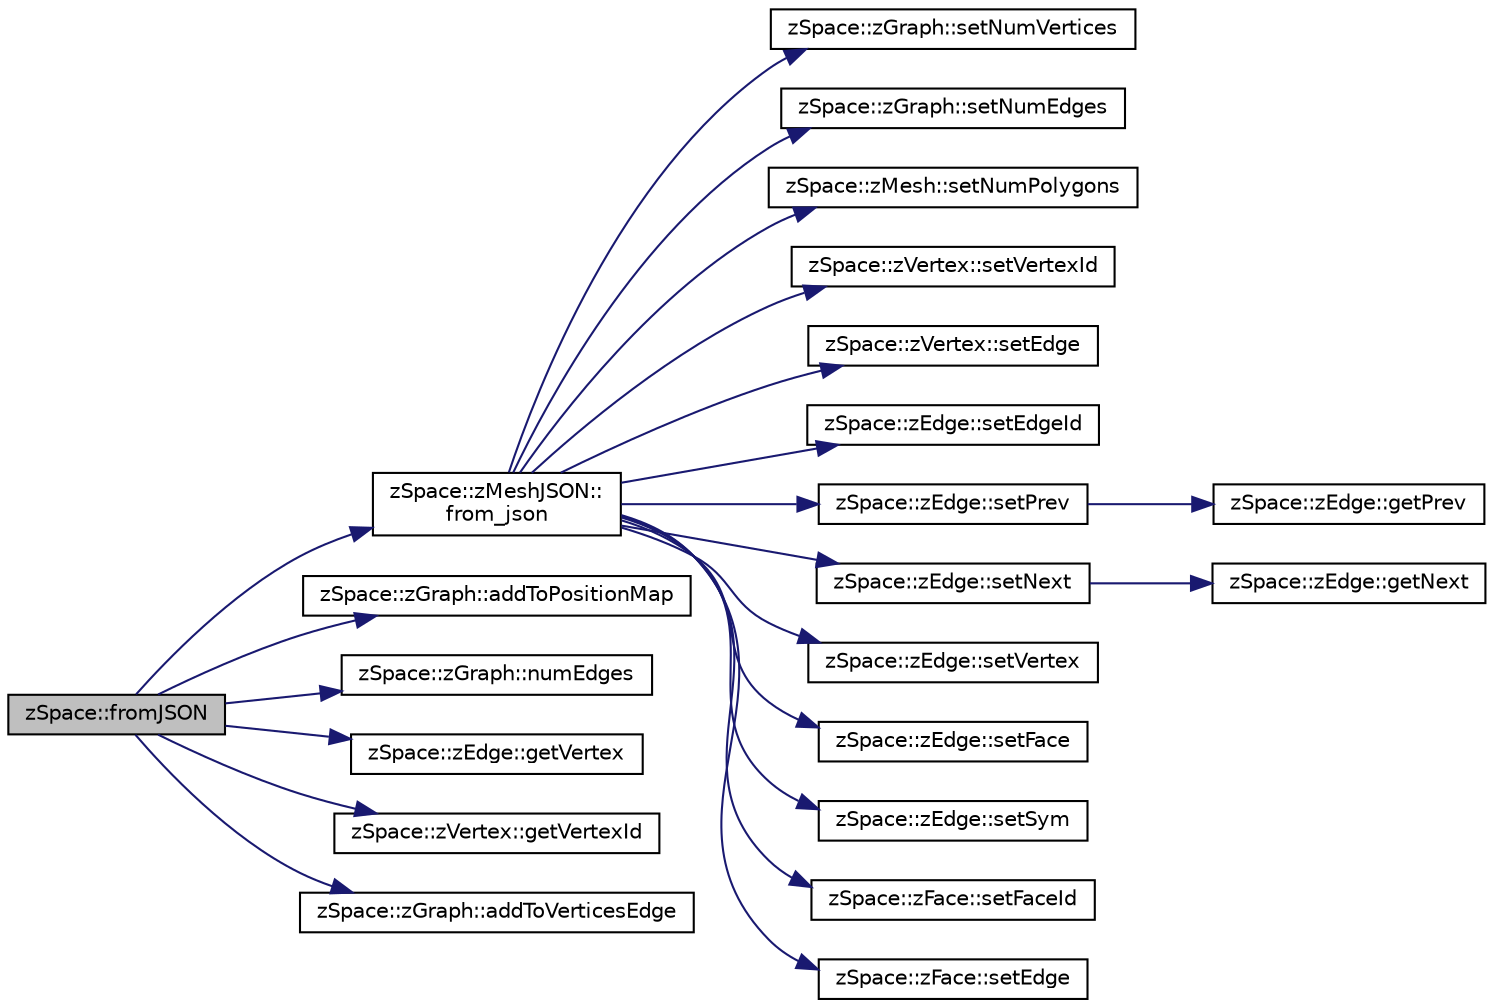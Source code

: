 digraph "zSpace::fromJSON"
{
 // LATEX_PDF_SIZE
  edge [fontname="Helvetica",fontsize="10",labelfontname="Helvetica",labelfontsize="10"];
  node [fontname="Helvetica",fontsize="10",shape=record];
  rankdir="LR";
  Node11 [label="zSpace::fromJSON",height=0.2,width=0.4,color="black", fillcolor="grey75", style="filled", fontcolor="black",tooltip="This method imports zMesh from a JSON file format using JSON Modern Library."];
  Node11 -> Node12 [color="midnightblue",fontsize="10",style="solid",fontname="Helvetica"];
  Node12 [label="zSpace::zMeshJSON::\lfrom_json",height=0.2,width=0.4,color="black", fillcolor="white", style="filled",URL="$classz_space_1_1z_mesh_j_s_o_n.html#a50e0cbaadd094cf4f26179cdf23b9464",tooltip="This method creates the HE data structure from JSON file using JSON Modern Library."];
  Node12 -> Node13 [color="midnightblue",fontsize="10",style="solid",fontname="Helvetica"];
  Node13 [label="zSpace::zGraph::setNumVertices",height=0.2,width=0.4,color="black", fillcolor="white", style="filled",URL="$classz_space_1_1z_graph.html#a6ecdde9a2885d33d3488f3eaea7b98c9",tooltip="This method sets the number of vertices in zGraph the input value."];
  Node12 -> Node14 [color="midnightblue",fontsize="10",style="solid",fontname="Helvetica"];
  Node14 [label="zSpace::zGraph::setNumEdges",height=0.2,width=0.4,color="black", fillcolor="white", style="filled",URL="$classz_space_1_1z_graph.html#a1a3ca39f51ad1224d05c7472164c0ab8",tooltip="This method sets the number of edges in zMesh the input value."];
  Node12 -> Node15 [color="midnightblue",fontsize="10",style="solid",fontname="Helvetica"];
  Node15 [label="zSpace::zMesh::setNumPolygons",height=0.2,width=0.4,color="black", fillcolor="white", style="filled",URL="$classz_space_1_1z_mesh.html#a89cdf1318823cbab683ffc0fee150979",tooltip="This method sets the number of faces in zMesh the input value."];
  Node12 -> Node16 [color="midnightblue",fontsize="10",style="solid",fontname="Helvetica"];
  Node16 [label="zSpace::zVertex::setVertexId",height=0.2,width=0.4,color="black", fillcolor="white", style="filled",URL="$classz_space_1_1z_vertex.html#acdc6ae4132453c803268949dcc104df1",tooltip="This method sets the vertexId of current zVertex to the the input value."];
  Node12 -> Node17 [color="midnightblue",fontsize="10",style="solid",fontname="Helvetica"];
  Node17 [label="zSpace::zVertex::setEdge",height=0.2,width=0.4,color="black", fillcolor="white", style="filled",URL="$classz_space_1_1z_vertex.html#a5fdd172f3ae9dcb71b720574f05ca037",tooltip="This method sets the associated edge of current zVertex to the the input edge."];
  Node12 -> Node18 [color="midnightblue",fontsize="10",style="solid",fontname="Helvetica"];
  Node18 [label="zSpace::zEdge::setEdgeId",height=0.2,width=0.4,color="black", fillcolor="white", style="filled",URL="$classz_space_1_1z_edge.html#a3569f2c4f69d82e27db48867a064d40f",tooltip="This method sets the edgeId of current zEdge to the the input value."];
  Node12 -> Node19 [color="midnightblue",fontsize="10",style="solid",fontname="Helvetica"];
  Node19 [label="zSpace::zEdge::setPrev",height=0.2,width=0.4,color="black", fillcolor="white", style="filled",URL="$classz_space_1_1z_edge.html#af97abc7295676b01bc278123c86ba0b9",tooltip="This method sets the previous edge of current zEdge to the the input edge."];
  Node19 -> Node20 [color="midnightblue",fontsize="10",style="solid",fontname="Helvetica"];
  Node20 [label="zSpace::zEdge::getPrev",height=0.2,width=0.4,color="black", fillcolor="white", style="filled",URL="$classz_space_1_1z_edge.html#a01d9d153f7c5ec381474e815384f7d30",tooltip="This method returns the previous edge of current zEdge."];
  Node12 -> Node21 [color="midnightblue",fontsize="10",style="solid",fontname="Helvetica"];
  Node21 [label="zSpace::zEdge::setNext",height=0.2,width=0.4,color="black", fillcolor="white", style="filled",URL="$classz_space_1_1z_edge.html#a5998712a83b56abd65880f3125f0d3c9",tooltip="This method sets the next edge of current zEdge to the the input edge."];
  Node21 -> Node22 [color="midnightblue",fontsize="10",style="solid",fontname="Helvetica"];
  Node22 [label="zSpace::zEdge::getNext",height=0.2,width=0.4,color="black", fillcolor="white", style="filled",URL="$classz_space_1_1z_edge.html#a3bce594c06fc4450ce8af3c0b98e2ae3",tooltip="This method returns the next edge of current zEdge."];
  Node12 -> Node23 [color="midnightblue",fontsize="10",style="solid",fontname="Helvetica"];
  Node23 [label="zSpace::zEdge::setVertex",height=0.2,width=0.4,color="black", fillcolor="white", style="filled",URL="$classz_space_1_1z_edge.html#a93530eb3a1da2c02225f30e011db6b7f",tooltip="This method sets the vertex pointed to by the current zEdge to the the input zVertex."];
  Node12 -> Node24 [color="midnightblue",fontsize="10",style="solid",fontname="Helvetica"];
  Node24 [label="zSpace::zEdge::setFace",height=0.2,width=0.4,color="black", fillcolor="white", style="filled",URL="$classz_space_1_1z_edge.html#a7e75a5d8239e9ffc5e5f3104db769519",tooltip="This method sets the face pointed to by the current zEdge to the the input zFace."];
  Node12 -> Node25 [color="midnightblue",fontsize="10",style="solid",fontname="Helvetica"];
  Node25 [label="zSpace::zEdge::setSym",height=0.2,width=0.4,color="black", fillcolor="white", style="filled",URL="$classz_space_1_1z_edge.html#a7d1c8dcd2272dff68a7f38a3326e8a7d",tooltip="This method sets the symmetry edge of current zEdge to the the input edge."];
  Node12 -> Node26 [color="midnightblue",fontsize="10",style="solid",fontname="Helvetica"];
  Node26 [label="zSpace::zFace::setFaceId",height=0.2,width=0.4,color="black", fillcolor="white", style="filled",URL="$classz_space_1_1z_face.html#a86c38a1ccc49701e0f35eb2c64a13b8a",tooltip="This method sets the faceId of current zFace to the the input value."];
  Node12 -> Node27 [color="midnightblue",fontsize="10",style="solid",fontname="Helvetica"];
  Node27 [label="zSpace::zFace::setEdge",height=0.2,width=0.4,color="black", fillcolor="white", style="filled",URL="$classz_space_1_1z_face.html#a3701746b7939f7e780ed042bad050ad7",tooltip="This method sets the associated edge of current zFace to the the input edge."];
  Node11 -> Node28 [color="midnightblue",fontsize="10",style="solid",fontname="Helvetica"];
  Node28 [label="zSpace::zGraph::addToPositionMap",height=0.2,width=0.4,color="black", fillcolor="white", style="filled",URL="$classz_space_1_1z_graph.html#a68823d66afc73b8d1393bafc64e40226",tooltip="This method adds the position given by input vector to the positionVertex Map."];
  Node11 -> Node29 [color="midnightblue",fontsize="10",style="solid",fontname="Helvetica"];
  Node29 [label="zSpace::zGraph::numEdges",height=0.2,width=0.4,color="black", fillcolor="white", style="filled",URL="$classz_space_1_1z_graph.html#a0c062c1592a7264cbf11f652edb25f92",tooltip="This method returns the number of half edges in the graph or mesh."];
  Node11 -> Node30 [color="midnightblue",fontsize="10",style="solid",fontname="Helvetica"];
  Node30 [label="zSpace::zEdge::getVertex",height=0.2,width=0.4,color="black", fillcolor="white", style="filled",URL="$classz_space_1_1z_edge.html#a07c082aa54f78145fdcd5e5e4bb889f1",tooltip="This method returns the vertex pointed to by the current zEdge."];
  Node11 -> Node31 [color="midnightblue",fontsize="10",style="solid",fontname="Helvetica"];
  Node31 [label="zSpace::zVertex::getVertexId",height=0.2,width=0.4,color="black", fillcolor="white", style="filled",URL="$classz_space_1_1z_vertex.html#ae6637ab378719b6c68c8237777fd065e",tooltip="This method returns the vertexId of current zVertex."];
  Node11 -> Node32 [color="midnightblue",fontsize="10",style="solid",fontname="Helvetica"];
  Node32 [label="zSpace::zGraph::addToVerticesEdge",height=0.2,width=0.4,color="black", fillcolor="white", style="filled",URL="$classz_space_1_1z_graph.html#a2fc8a067026f05b77331a484827d7db9",tooltip="This method adds both the half-edges given by input vertex indices to the VerticesEdge Map."];
}
